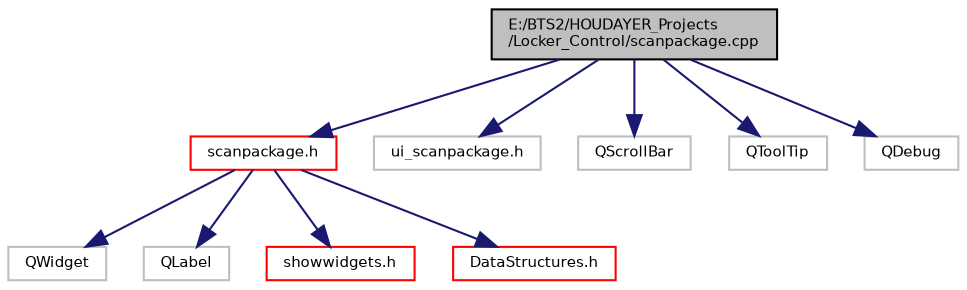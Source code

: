 digraph "E:/BTS2/HOUDAYER_Projects/Locker_Control/scanpackage.cpp"
{
 // INTERACTIVE_SVG=YES
  bgcolor="transparent";
  edge [fontname="Helvetica",fontsize="7",labelfontname="Helvetica",labelfontsize="7"];
  node [fontname="Helvetica",fontsize="7",shape=record];
  Node1 [label="E:/BTS2/HOUDAYER_Projects\l/Locker_Control/scanpackage.cpp",height=0.2,width=0.4,color="black", fillcolor="grey75", style="filled", fontcolor="black"];
  Node1 -> Node2 [color="midnightblue",fontsize="7",style="solid",fontname="Helvetica"];
  Node2 [label="scanpackage.h",height=0.2,width=0.4,color="red",URL="$scanpackage_8h.html"];
  Node2 -> Node3 [color="midnightblue",fontsize="7",style="solid",fontname="Helvetica"];
  Node3 [label="QWidget",height=0.2,width=0.4,color="grey75"];
  Node2 -> Node4 [color="midnightblue",fontsize="7",style="solid",fontname="Helvetica"];
  Node4 [label="QLabel",height=0.2,width=0.4,color="grey75"];
  Node2 -> Node5 [color="midnightblue",fontsize="7",style="solid",fontname="Helvetica"];
  Node5 [label="showwidgets.h",height=0.2,width=0.4,color="red",URL="$showwidgets_8h.html"];
  Node2 -> Node6 [color="midnightblue",fontsize="7",style="solid",fontname="Helvetica"];
  Node6 [label="DataStructures.h",height=0.2,width=0.4,color="red",URL="$_data_structures_8h.html",tooltip="Definnitions des formats de communications des données entre les classes de l&#39;application LC..."];
  Node1 -> Node7 [color="midnightblue",fontsize="7",style="solid",fontname="Helvetica"];
  Node7 [label="ui_scanpackage.h",height=0.2,width=0.4,color="grey75"];
  Node1 -> Node8 [color="midnightblue",fontsize="7",style="solid",fontname="Helvetica"];
  Node8 [label="QScrollBar",height=0.2,width=0.4,color="grey75"];
  Node1 -> Node9 [color="midnightblue",fontsize="7",style="solid",fontname="Helvetica"];
  Node9 [label="QToolTip",height=0.2,width=0.4,color="grey75"];
  Node1 -> Node10 [color="midnightblue",fontsize="7",style="solid",fontname="Helvetica"];
  Node10 [label="QDebug",height=0.2,width=0.4,color="grey75"];
}
